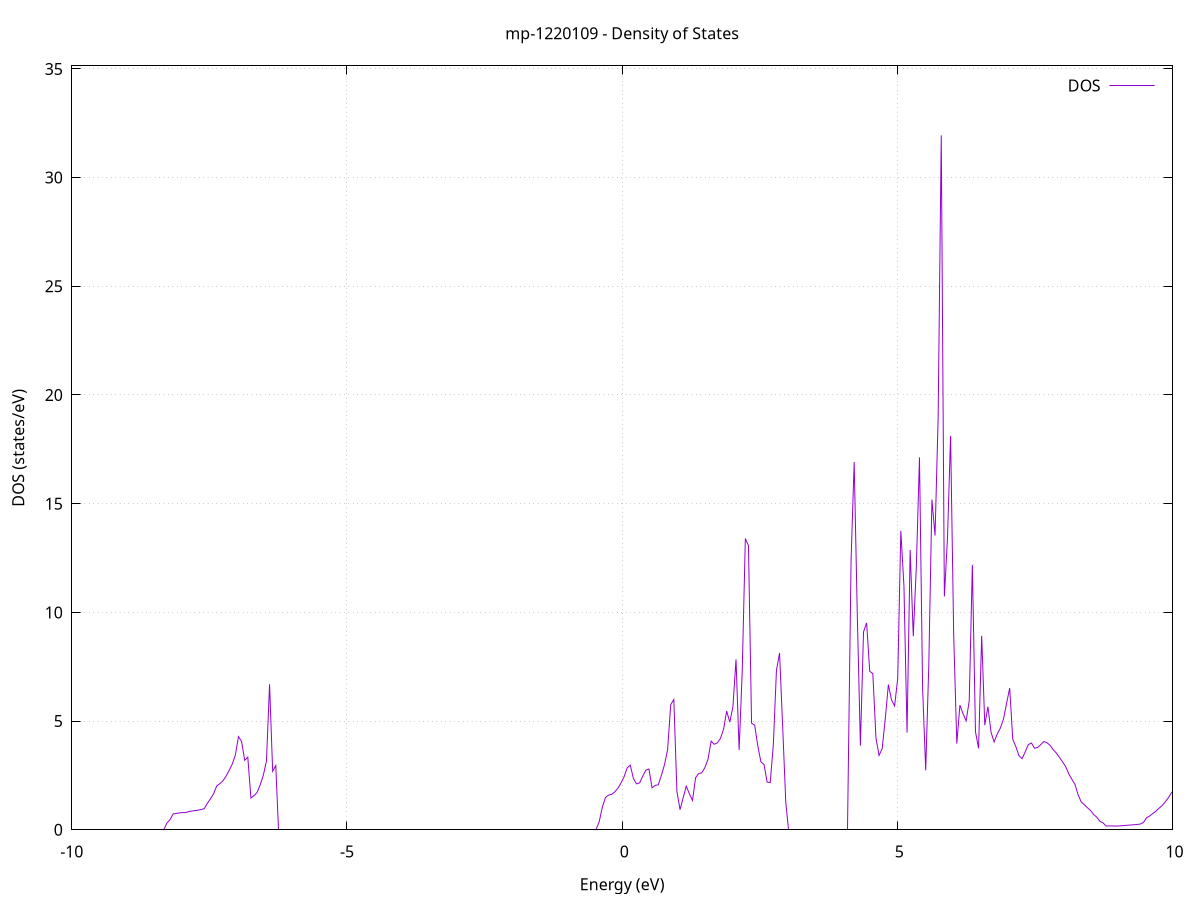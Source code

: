 set title 'mp-1220109 - Density of States'
set xlabel 'Energy (eV)'
set ylabel 'DOS (states/eV)'
set grid
set xrange [-10:10]
set yrange [0:35.139]
set xzeroaxis lt -1
set terminal png size 800,600
set output 'mp-1220109_dos_gnuplot.png'
plot '-' using 1:2 with lines title 'DOS'
-61.893800 0.000000
-61.837200 0.000000
-61.780700 0.000000
-61.724200 0.000000
-61.667700 0.000000
-61.611200 0.000000
-61.554700 0.000000
-61.498200 0.000000
-61.441700 0.000000
-61.385200 0.000000
-61.328700 0.000000
-61.272200 0.000000
-61.215700 0.000000
-61.159200 0.000000
-61.102700 0.000000
-61.046200 0.000000
-60.989700 0.000000
-60.933200 0.000000
-60.876700 0.000000
-60.820200 0.000000
-60.763700 0.000000
-60.707200 0.000000
-60.650700 0.000000
-60.594200 0.000000
-60.537700 0.000000
-60.481100 0.000000
-60.424600 0.000000
-60.368100 0.000000
-60.311600 0.000000
-60.255100 0.000000
-60.198600 0.000000
-60.142100 0.000000
-60.085600 0.000000
-60.029100 0.000000
-59.972600 0.000000
-59.916100 0.000000
-59.859600 0.000000
-59.803100 0.000000
-59.746600 0.000000
-59.690100 0.000000
-59.633600 0.000000
-59.577100 0.000000
-59.520600 0.000000
-59.464100 0.000000
-59.407600 0.000000
-59.351100 0.000000
-59.294600 0.000000
-59.238100 0.000000
-59.181500 0.000000
-59.125000 0.000000
-59.068500 0.000000
-59.012000 0.000000
-58.955500 0.000000
-58.899000 0.000000
-58.842500 0.000000
-58.786000 0.000000
-58.729500 0.000000
-58.673000 0.000000
-58.616500 0.000000
-58.560000 0.000000
-58.503500 0.000000
-58.447000 0.000000
-58.390500 0.000000
-58.334000 0.000000
-58.277500 0.000000
-58.221000 0.000000
-58.164500 0.000000
-58.108000 0.000000
-58.051500 0.000000
-57.995000 0.000000
-57.938500 0.000000
-57.882000 0.000000
-57.825400 0.000000
-57.768900 0.000000
-57.712400 0.000000
-57.655900 0.000000
-57.599400 0.000000
-57.542900 0.000000
-57.486400 0.000000
-57.429900 0.000000
-57.373400 0.000000
-57.316900 0.000000
-57.260400 0.000000
-57.203900 0.000000
-57.147400 0.000000
-57.090900 0.000000
-57.034400 0.000000
-56.977900 0.000000
-56.921400 0.000000
-56.864900 0.000000
-56.808400 0.000000
-56.751900 836.619900
-56.695400 0.000000
-56.638900 0.000000
-56.582400 0.000000
-56.525900 0.000000
-56.469300 0.000000
-56.412800 61.829000
-56.356300 0.000000
-56.299800 0.000000
-56.243300 0.000000
-56.186800 0.000000
-56.130300 0.000000
-56.073800 635.413100
-56.017300 0.000000
-55.960800 0.000000
-55.904300 0.000000
-55.847800 0.000000
-55.791300 0.000000
-55.734800 0.000000
-55.678300 0.000000
-55.621800 0.000000
-55.565300 0.000000
-55.508800 0.000000
-55.452300 0.000000
-55.395800 0.000000
-55.339300 0.000000
-55.282800 0.000000
-55.226300 0.000000
-55.169700 0.000000
-55.113200 0.000000
-55.056700 0.000000
-55.000200 0.000000
-54.943700 0.000000
-54.887200 0.000000
-54.830700 0.000000
-54.774200 0.000000
-54.717700 0.000000
-54.661200 0.000000
-54.604700 0.000000
-54.548200 0.000000
-54.491700 0.000000
-54.435200 0.000000
-54.378700 0.000000
-54.322200 0.000000
-54.265700 0.000000
-54.209200 0.000000
-54.152700 0.000000
-54.096200 0.000000
-54.039700 0.000000
-53.983200 0.000000
-53.926700 0.000000
-53.870200 0.000000
-53.813600 0.000000
-53.757100 0.000000
-53.700600 0.000000
-53.644100 0.000000
-53.587600 0.000000
-53.531100 0.000000
-53.474600 0.000000
-53.418100 0.000000
-53.361600 0.000000
-53.305100 0.000000
-53.248600 0.000000
-53.192100 0.000000
-53.135600 0.000000
-53.079100 0.000000
-53.022600 0.000000
-52.966100 0.000000
-52.909600 0.000000
-52.853100 0.000000
-52.796600 0.000000
-52.740100 0.000000
-52.683600 0.000000
-52.627100 0.000000
-52.570600 0.000000
-52.514100 0.000000
-52.457500 0.000000
-52.401000 0.000000
-52.344500 0.000000
-52.288000 0.000000
-52.231500 0.000000
-52.175000 0.000000
-52.118500 0.000000
-52.062000 0.000000
-52.005500 0.000000
-51.949000 0.000000
-51.892500 0.000000
-51.836000 0.000000
-51.779500 0.000000
-51.723000 0.000000
-51.666500 0.000000
-51.610000 0.000000
-51.553500 0.000000
-51.497000 0.000000
-51.440500 0.000000
-51.384000 0.000000
-51.327500 0.000000
-51.271000 0.000000
-51.214500 0.000000
-51.157900 0.000000
-51.101400 0.000000
-51.044900 0.000000
-50.988400 0.000000
-50.931900 0.000000
-50.875400 0.000000
-50.818900 0.000000
-50.762400 0.000000
-50.705900 0.000000
-50.649400 0.000000
-50.592900 0.000000
-50.536400 0.000000
-50.479900 0.000000
-50.423400 0.000000
-50.366900 0.000000
-50.310400 0.000000
-50.253900 0.000000
-50.197400 0.000000
-50.140900 0.000000
-50.084400 0.000000
-50.027900 0.000000
-49.971400 0.000000
-49.914900 0.000000
-49.858400 0.000000
-49.801800 0.000000
-49.745300 0.000000
-49.688800 0.000000
-49.632300 0.000000
-49.575800 0.000000
-49.519300 0.000000
-49.462800 0.000000
-49.406300 0.000000
-49.349800 0.000000
-49.293300 0.000000
-49.236800 0.000000
-49.180300 0.000000
-49.123800 0.000000
-49.067300 0.000000
-49.010800 0.000000
-48.954300 0.000000
-48.897800 0.000000
-48.841300 0.000000
-48.784800 0.000000
-48.728300 0.000000
-48.671800 0.000000
-48.615300 0.000000
-48.558800 0.000000
-48.502300 0.000000
-48.445700 0.000000
-48.389200 0.000000
-48.332700 0.000000
-48.276200 0.000000
-48.219700 0.000000
-48.163200 0.000000
-48.106700 0.000000
-48.050200 0.000000
-47.993700 0.000000
-47.937200 0.000000
-47.880700 0.000000
-47.824200 0.000000
-47.767700 0.000000
-47.711200 0.000000
-47.654700 0.000000
-47.598200 0.000000
-47.541700 0.000000
-47.485200 0.000000
-47.428700 0.000000
-47.372200 0.000000
-47.315700 0.000000
-47.259200 0.000000
-47.202700 0.000000
-47.146100 0.000000
-47.089600 0.000000
-47.033100 0.000000
-46.976600 0.000000
-46.920100 0.000000
-46.863600 0.000000
-46.807100 0.000000
-46.750600 0.000000
-46.694100 0.000000
-46.637600 0.000000
-46.581100 0.000000
-46.524600 0.000000
-46.468100 0.000000
-46.411600 0.000000
-46.355100 0.000000
-46.298600 0.000000
-46.242100 0.000000
-46.185600 0.000000
-46.129100 0.000000
-46.072600 0.000000
-46.016100 0.000000
-45.959600 0.000000
-45.903100 0.000000
-45.846600 0.000000
-45.790000 0.000000
-45.733500 0.000000
-45.677000 0.000000
-45.620500 0.000000
-45.564000 0.000000
-45.507500 0.000000
-45.451000 0.000000
-45.394500 0.000000
-45.338000 0.000000
-45.281500 0.000000
-45.225000 0.000000
-45.168500 0.000000
-45.112000 0.000000
-45.055500 0.000000
-44.999000 0.000000
-44.942500 0.000000
-44.886000 0.000000
-44.829500 0.000000
-44.773000 0.000000
-44.716500 0.000000
-44.660000 0.000000
-44.603500 0.000000
-44.547000 0.000000
-44.490500 0.000000
-44.433900 0.000000
-44.377400 0.000000
-44.320900 0.000000
-44.264400 0.000000
-44.207900 0.000000
-44.151400 0.000000
-44.094900 0.000000
-44.038400 0.000000
-43.981900 0.000000
-43.925400 0.000000
-43.868900 0.000000
-43.812400 0.000000
-43.755900 0.000000
-43.699400 0.000000
-43.642900 0.000000
-43.586400 0.000000
-43.529900 0.000000
-43.473400 0.000000
-43.416900 0.000000
-43.360400 0.000000
-43.303900 0.000000
-43.247400 0.000000
-43.190900 0.000000
-43.134300 0.000000
-43.077800 0.000000
-43.021300 0.000000
-42.964800 0.000000
-42.908300 0.000000
-42.851800 0.000000
-42.795300 0.000000
-42.738800 0.000000
-42.682300 0.000000
-42.625800 0.000000
-42.569300 0.000000
-42.512800 0.000000
-42.456300 0.000000
-42.399800 0.000000
-42.343300 0.000000
-42.286800 0.000000
-42.230300 0.000000
-42.173800 0.000000
-42.117300 0.000000
-42.060800 0.000000
-42.004300 0.000000
-41.947800 0.000000
-41.891300 0.000000
-41.834800 0.000000
-41.778200 0.000000
-41.721700 0.000000
-41.665200 0.000000
-41.608700 0.000000
-41.552200 0.000000
-41.495700 0.000000
-41.439200 0.000000
-41.382700 0.000000
-41.326200 0.000000
-41.269700 0.000000
-41.213200 0.000000
-41.156700 0.000000
-41.100200 0.000000
-41.043700 0.000000
-40.987200 0.000000
-40.930700 0.000000
-40.874200 0.000000
-40.817700 0.000000
-40.761200 0.000000
-40.704700 0.000000
-40.648200 0.000000
-40.591700 0.000000
-40.535200 0.000000
-40.478700 0.000000
-40.422100 0.000000
-40.365600 0.000000
-40.309100 0.000000
-40.252600 0.000000
-40.196100 0.000000
-40.139600 0.000000
-40.083100 0.000000
-40.026600 0.000000
-39.970100 0.000000
-39.913600 0.000000
-39.857100 0.000000
-39.800600 0.000000
-39.744100 0.000000
-39.687600 0.000000
-39.631100 0.000000
-39.574600 0.000000
-39.518100 0.000000
-39.461600 0.000000
-39.405100 0.000000
-39.348600 0.000000
-39.292100 0.000000
-39.235600 0.000000
-39.179100 0.000000
-39.122500 0.000000
-39.066000 0.000000
-39.009500 0.000000
-38.953000 0.000000
-38.896500 0.000000
-38.840000 0.000000
-38.783500 0.000000
-38.727000 0.000000
-38.670500 0.000000
-38.614000 0.000000
-38.557500 0.000000
-38.501000 0.000000
-38.444500 0.000000
-38.388000 0.000000
-38.331500 0.000000
-38.275000 0.000000
-38.218500 0.000000
-38.162000 0.000000
-38.105500 0.000000
-38.049000 0.000000
-37.992500 0.000000
-37.936000 0.000000
-37.879500 0.000000
-37.823000 0.000000
-37.766400 0.000000
-37.709900 0.000000
-37.653400 0.000000
-37.596900 0.000000
-37.540400 0.000000
-37.483900 0.000000
-37.427400 0.000000
-37.370900 0.000000
-37.314400 0.000000
-37.257900 0.000000
-37.201400 0.000000
-37.144900 0.000000
-37.088400 0.000000
-37.031900 0.000000
-36.975400 0.000000
-36.918900 0.000000
-36.862400 0.000000
-36.805900 0.000000
-36.749400 0.000000
-36.692900 0.000000
-36.636400 0.000000
-36.579900 0.000000
-36.523400 0.000000
-36.466900 0.000000
-36.410300 0.000000
-36.353800 0.000000
-36.297300 0.000000
-36.240800 0.000000
-36.184300 0.000000
-36.127800 0.000000
-36.071300 0.000000
-36.014800 0.000000
-35.958300 0.000000
-35.901800 0.000000
-35.845300 0.000000
-35.788800 0.000000
-35.732300 0.000000
-35.675800 0.000000
-35.619300 0.000000
-35.562800 0.000000
-35.506300 0.000000
-35.449800 0.000000
-35.393300 0.000000
-35.336800 0.000000
-35.280300 0.000000
-35.223800 0.000000
-35.167300 0.000000
-35.110700 0.000000
-35.054200 0.000000
-34.997700 0.000000
-34.941200 0.000000
-34.884700 0.000000
-34.828200 0.000000
-34.771700 0.000000
-34.715200 0.000000
-34.658700 0.000000
-34.602200 0.000000
-34.545700 0.000000
-34.489200 0.000000
-34.432700 0.000000
-34.376200 0.000000
-34.319700 0.000000
-34.263200 0.000000
-34.206700 0.000000
-34.150200 0.000000
-34.093700 0.000000
-34.037200 0.000000
-33.980700 0.000000
-33.924200 0.000000
-33.867700 0.000000
-33.811200 0.000000
-33.754600 0.000000
-33.698100 0.000000
-33.641600 0.000000
-33.585100 0.000000
-33.528600 0.000000
-33.472100 0.000000
-33.415600 0.000000
-33.359100 0.000000
-33.302600 0.000000
-33.246100 0.000000
-33.189600 0.000000
-33.133100 0.000000
-33.076600 0.000000
-33.020100 0.000000
-32.963600 0.000000
-32.907100 0.000000
-32.850600 0.000000
-32.794100 0.000000
-32.737600 0.000000
-32.681100 0.000000
-32.624600 0.000000
-32.568100 0.000000
-32.511600 0.000000
-32.455100 0.000000
-32.398500 0.000000
-32.342000 0.000000
-32.285500 0.000000
-32.229000 0.000000
-32.172500 0.000000
-32.116000 0.000000
-32.059500 0.000000
-32.003000 0.000000
-31.946500 0.000000
-31.890000 0.000000
-31.833500 0.000000
-31.777000 0.000000
-31.720500 0.000000
-31.664000 0.000000
-31.607500 0.000000
-31.551000 0.000000
-31.494500 0.000000
-31.438000 0.000000
-31.381500 0.000000
-31.325000 0.000000
-31.268500 0.000000
-31.212000 0.000000
-31.155500 0.000000
-31.098900 0.000000
-31.042400 0.000000
-30.985900 0.000000
-30.929400 0.000000
-30.872900 0.000000
-30.816400 0.000000
-30.759900 0.000000
-30.703400 0.000000
-30.646900 0.000000
-30.590400 0.000000
-30.533900 0.000000
-30.477400 0.000000
-30.420900 0.000000
-30.364400 0.000000
-30.307900 0.000000
-30.251400 0.000000
-30.194900 0.000000
-30.138400 0.000000
-30.081900 0.000000
-30.025400 0.000000
-29.968900 0.000000
-29.912400 0.000000
-29.855900 0.000000
-29.799400 0.000000
-29.742800 0.000000
-29.686300 0.000000
-29.629800 0.000000
-29.573300 0.000000
-29.516800 0.000000
-29.460300 0.000000
-29.403800 0.000000
-29.347300 0.000000
-29.290800 0.000000
-29.234300 0.000000
-29.177800 0.000000
-29.121300 0.000000
-29.064800 0.000000
-29.008300 0.000000
-28.951800 0.000000
-28.895300 0.000000
-28.838800 0.000000
-28.782300 0.000000
-28.725800 0.000000
-28.669300 0.000000
-28.612800 0.000000
-28.556300 0.000000
-28.499800 0.000000
-28.443300 0.000000
-28.386700 0.000000
-28.330200 0.000000
-28.273700 0.000000
-28.217200 0.000000
-28.160700 0.000000
-28.104200 0.000000
-28.047700 0.000000
-27.991200 0.000000
-27.934700 0.000000
-27.878200 0.000000
-27.821700 0.000000
-27.765200 0.000000
-27.708700 0.000000
-27.652200 0.000000
-27.595700 0.000000
-27.539200 0.000000
-27.482700 0.000000
-27.426200 0.000000
-27.369700 0.000000
-27.313200 0.000000
-27.256700 0.000000
-27.200200 0.000000
-27.143700 0.000000
-27.087100 0.000000
-27.030600 0.000000
-26.974100 0.000000
-26.917600 0.000000
-26.861100 0.000000
-26.804600 0.000000
-26.748100 0.000000
-26.691600 0.000000
-26.635100 0.000000
-26.578600 0.000000
-26.522100 0.000000
-26.465600 0.000000
-26.409100 0.000000
-26.352600 0.000000
-26.296100 0.000000
-26.239600 0.000000
-26.183100 0.000000
-26.126600 0.000000
-26.070100 0.000000
-26.013600 0.000000
-25.957100 0.000000
-25.900600 0.000000
-25.844100 0.000000
-25.787600 0.000000
-25.731000 0.000000
-25.674500 0.000000
-25.618000 0.000000
-25.561500 0.000000
-25.505000 0.000000
-25.448500 0.000000
-25.392000 0.000000
-25.335500 0.000000
-25.279000 0.000000
-25.222500 0.000000
-25.166000 0.000000
-25.109500 0.000000
-25.053000 0.000000
-24.996500 0.000000
-24.940000 0.000000
-24.883500 0.000000
-24.827000 0.000000
-24.770500 0.000000
-24.714000 0.000000
-24.657500 0.000000
-24.601000 0.000000
-24.544500 0.000000
-24.488000 0.000000
-24.431400 0.000000
-24.374900 0.000000
-24.318400 0.000000
-24.261900 0.000000
-24.205400 0.000000
-24.148900 0.000000
-24.092400 0.000000
-24.035900 0.000000
-23.979400 0.000000
-23.922900 0.000000
-23.866400 0.000000
-23.809900 0.000000
-23.753400 0.000000
-23.696900 0.000000
-23.640400 0.000000
-23.583900 0.000000
-23.527400 0.000000
-23.470900 0.000000
-23.414400 0.000000
-23.357900 0.000000
-23.301400 0.000000
-23.244900 0.000000
-23.188400 0.000000
-23.131900 0.000000
-23.075300 0.000000
-23.018800 0.000000
-22.962300 0.000000
-22.905800 0.000000
-22.849300 0.000000
-22.792800 0.000000
-22.736300 0.000000
-22.679800 0.000000
-22.623300 0.000000
-22.566800 0.000000
-22.510300 0.000000
-22.453800 0.000000
-22.397300 0.000000
-22.340800 0.000000
-22.284300 0.000000
-22.227800 0.000000
-22.171300 0.000000
-22.114800 0.000000
-22.058300 0.000000
-22.001800 0.000000
-21.945300 0.000000
-21.888800 0.000000
-21.832300 0.000000
-21.775800 0.000000
-21.719200 0.000000
-21.662700 0.000000
-21.606200 0.000000
-21.549700 0.000000
-21.493200 0.000000
-21.436700 0.000000
-21.380200 0.000000
-21.323700 0.000000
-21.267200 0.000000
-21.210700 0.000000
-21.154200 0.000000
-21.097700 0.000000
-21.041200 0.000000
-20.984700 0.000000
-20.928200 0.000000
-20.871700 0.000000
-20.815200 0.000000
-20.758700 0.000000
-20.702200 0.000000
-20.645700 0.000000
-20.589200 0.000000
-20.532700 0.000000
-20.476200 0.000000
-20.419600 0.000000
-20.363100 0.000000
-20.306600 0.000000
-20.250100 0.000000
-20.193600 0.000000
-20.137100 0.000000
-20.080600 0.000000
-20.024100 0.000000
-19.967600 0.000000
-19.911100 0.000000
-19.854600 0.000000
-19.798100 0.000000
-19.741600 0.000000
-19.685100 0.000000
-19.628600 0.000000
-19.572100 0.000000
-19.515600 0.000000
-19.459100 0.000000
-19.402600 0.000000
-19.346100 0.000000
-19.289600 0.000000
-19.233100 0.000000
-19.176600 0.000000
-19.120100 0.000000
-19.063500 0.000000
-19.007000 0.000000
-18.950500 0.000000
-18.894000 0.000000
-18.837500 0.000000
-18.781000 0.000000
-18.724500 0.000000
-18.668000 0.000000
-18.611500 0.000000
-18.555000 0.000000
-18.498500 0.000000
-18.442000 0.000000
-18.385500 0.000000
-18.329000 0.000000
-18.272500 0.000000
-18.216000 0.000000
-18.159500 0.000000
-18.103000 0.000000
-18.046500 0.000000
-17.990000 0.000000
-17.933500 0.000000
-17.877000 0.000000
-17.820500 0.000000
-17.764000 0.000000
-17.707400 0.000000
-17.650900 0.000000
-17.594400 0.000000
-17.537900 0.000000
-17.481400 0.000000
-17.424900 0.000000
-17.368400 0.000000
-17.311900 0.000000
-17.255400 0.000000
-17.198900 0.000000
-17.142400 0.000000
-17.085900 0.000000
-17.029400 0.000000
-16.972900 0.000000
-16.916400 0.000000
-16.859900 0.000000
-16.803400 0.000000
-16.746900 0.000000
-16.690400 0.000000
-16.633900 0.000000
-16.577400 0.000000
-16.520900 0.000000
-16.464400 0.000000
-16.407800 0.000000
-16.351300 0.000000
-16.294800 0.000000
-16.238300 0.000000
-16.181800 0.000000
-16.125300 0.000000
-16.068800 0.000000
-16.012300 0.000000
-15.955800 0.000000
-15.899300 0.000000
-15.842800 0.000000
-15.786300 0.000000
-15.729800 0.000000
-15.673300 0.000000
-15.616800 0.000000
-15.560300 0.000000
-15.503800 0.000000
-15.447300 0.000000
-15.390800 0.000000
-15.334300 0.000000
-15.277800 0.000000
-15.221300 0.000000
-15.164800 0.000000
-15.108300 0.000000
-15.051700 0.000000
-14.995200 0.000000
-14.938700 0.000000
-14.882200 0.000000
-14.825700 0.000000
-14.769200 0.000000
-14.712700 0.000000
-14.656200 0.000000
-14.599700 0.000000
-14.543200 0.000000
-14.486700 0.000000
-14.430200 0.000000
-14.373700 0.000000
-14.317200 0.000000
-14.260700 0.000000
-14.204200 0.000000
-14.147700 0.000000
-14.091200 0.000000
-14.034700 0.000000
-13.978200 0.000000
-13.921700 0.000000
-13.865200 0.000000
-13.808700 0.000000
-13.752200 0.000000
-13.695600 0.000000
-13.639100 0.000000
-13.582600 0.000000
-13.526100 0.000000
-13.469600 0.000000
-13.413100 0.000000
-13.356600 0.000000
-13.300100 0.000000
-13.243600 0.000000
-13.187100 0.000000
-13.130600 0.000000
-13.074100 0.000000
-13.017600 0.000000
-12.961100 0.000000
-12.904600 0.000000
-12.848100 0.000000
-12.791600 0.000000
-12.735100 0.000000
-12.678600 0.000000
-12.622100 0.000000
-12.565600 0.000000
-12.509100 0.000000
-12.452600 0.000000
-12.396000 0.000000
-12.339500 0.000000
-12.283000 0.000000
-12.226500 0.000000
-12.170000 0.000000
-12.113500 0.000000
-12.057000 0.000000
-12.000500 0.000000
-11.944000 0.000000
-11.887500 0.000000
-11.831000 0.000000
-11.774500 0.000000
-11.718000 0.000000
-11.661500 0.000000
-11.605000 0.000000
-11.548500 0.000000
-11.492000 0.000000
-11.435500 0.000000
-11.379000 0.000000
-11.322500 0.000000
-11.266000 0.000000
-11.209500 0.000000
-11.153000 0.000000
-11.096500 0.000000
-11.039900 0.000000
-10.983400 0.000000
-10.926900 0.000000
-10.870400 0.000000
-10.813900 0.000000
-10.757400 0.000000
-10.700900 0.000000
-10.644400 0.000000
-10.587900 0.000000
-10.531400 0.000000
-10.474900 0.000000
-10.418400 0.000000
-10.361900 0.000000
-10.305400 0.000000
-10.248900 0.000000
-10.192400 0.000000
-10.135900 0.000000
-10.079400 0.000000
-10.022900 0.000000
-9.966400 0.000000
-9.909900 0.000000
-9.853400 0.000000
-9.796900 0.000000
-9.740400 0.000000
-9.683800 0.000000
-9.627300 0.000000
-9.570800 0.000000
-9.514300 0.000000
-9.457800 0.000000
-9.401300 0.000000
-9.344800 0.000000
-9.288300 0.000000
-9.231800 0.000000
-9.175300 0.000000
-9.118800 0.000000
-9.062300 0.000000
-9.005800 0.000000
-8.949300 0.000000
-8.892800 0.000000
-8.836300 0.000000
-8.779800 0.000000
-8.723300 0.000000
-8.666800 0.000000
-8.610300 0.000000
-8.553800 0.000000
-8.497300 0.000000
-8.440800 0.000000
-8.384200 0.000000
-8.327700 0.005000
-8.271200 0.311000
-8.214700 0.466700
-8.158200 0.729900
-8.101700 0.750500
-8.045200 0.776300
-7.988700 0.789900
-7.932200 0.794400
-7.875700 0.835600
-7.819200 0.861000
-7.762700 0.881700
-7.706200 0.902000
-7.649700 0.933400
-7.593200 0.969700
-7.536700 1.218500
-7.480200 1.421500
-7.423700 1.658200
-7.367200 2.014600
-7.310700 2.122900
-7.254200 2.248000
-7.197700 2.460700
-7.141200 2.729500
-7.084700 3.019100
-7.028100 3.435400
-6.971600 4.285200
-6.915100 4.070900
-6.858600 3.193700
-6.802100 3.340800
-6.745600 1.462200
-6.689100 1.568700
-6.632600 1.720500
-6.576100 2.072000
-6.519600 2.510900
-6.463100 3.163000
-6.406600 6.691900
-6.350100 2.690700
-6.293600 2.953700
-6.237100 0.000000
-6.180600 0.000000
-6.124100 0.000000
-6.067600 0.000000
-6.011100 0.000000
-5.954600 0.000000
-5.898100 0.000000
-5.841600 0.000000
-5.785100 0.000000
-5.728600 0.000000
-5.672000 0.000000
-5.615500 0.000000
-5.559000 0.000000
-5.502500 0.000000
-5.446000 0.000000
-5.389500 0.000000
-5.333000 0.000000
-5.276500 0.000000
-5.220000 0.000000
-5.163500 0.000000
-5.107000 0.000000
-5.050500 0.000000
-4.994000 0.000000
-4.937500 0.000000
-4.881000 0.000000
-4.824500 0.000000
-4.768000 0.000000
-4.711500 0.000000
-4.655000 0.000000
-4.598500 0.000000
-4.542000 0.000000
-4.485500 0.000000
-4.429000 0.000000
-4.372400 0.000000
-4.315900 0.000000
-4.259400 0.000000
-4.202900 0.000000
-4.146400 0.000000
-4.089900 0.000000
-4.033400 0.000000
-3.976900 0.000000
-3.920400 0.000000
-3.863900 0.000000
-3.807400 0.000000
-3.750900 0.000000
-3.694400 0.000000
-3.637900 0.000000
-3.581400 0.000000
-3.524900 0.000000
-3.468400 0.000000
-3.411900 0.000000
-3.355400 0.000000
-3.298900 0.000000
-3.242400 0.000000
-3.185900 0.000000
-3.129400 0.000000
-3.072900 0.000000
-3.016300 0.000000
-2.959800 0.000000
-2.903300 0.000000
-2.846800 0.000000
-2.790300 0.000000
-2.733800 0.000000
-2.677300 0.000000
-2.620800 0.000000
-2.564300 0.000000
-2.507800 0.000000
-2.451300 0.000000
-2.394800 0.000000
-2.338300 0.000000
-2.281800 0.000000
-2.225300 0.000000
-2.168800 0.000000
-2.112300 0.000000
-2.055800 0.000000
-1.999300 0.000000
-1.942800 0.000000
-1.886300 0.000000
-1.829800 0.000000
-1.773300 0.000000
-1.716800 0.000000
-1.660200 0.000000
-1.603700 0.000000
-1.547200 0.000000
-1.490700 0.000000
-1.434200 0.000000
-1.377700 0.000000
-1.321200 0.000000
-1.264700 0.000000
-1.208200 0.000000
-1.151700 0.000000
-1.095200 0.000000
-1.038700 0.000000
-0.982200 0.000000
-0.925700 0.000000
-0.869200 0.000000
-0.812700 0.000000
-0.756200 0.000000
-0.699700 0.000000
-0.643200 0.000000
-0.586700 0.000000
-0.530200 0.000000
-0.473700 0.004800
-0.417200 0.370400
-0.360600 1.033100
-0.304100 1.480000
-0.247600 1.594600
-0.191100 1.630100
-0.134600 1.739800
-0.078100 1.909800
-0.021600 2.146500
0.034900 2.437500
0.091400 2.847400
0.147900 2.973400
0.204400 2.362700
0.260900 2.111300
0.317400 2.157300
0.373900 2.462500
0.430400 2.737600
0.486900 2.795600
0.543400 1.929100
0.599900 2.044200
0.656400 2.070200
0.712900 2.501800
0.769400 2.991900
0.825900 3.683400
0.882400 5.752300
0.938900 5.992800
0.995500 1.757600
1.052000 0.924500
1.108500 1.467700
1.165000 2.004700
1.221500 1.654600
1.278000 1.349600
1.334500 2.395000
1.391000 2.586800
1.447500 2.621800
1.504000 2.862100
1.560500 3.249100
1.617000 4.080900
1.673500 3.932800
1.730000 4.001900
1.786500 4.202700
1.843000 4.628400
1.899500 5.462900
1.956000 4.950900
2.012500 5.646000
2.069000 7.834400
2.125500 3.672200
2.182000 7.302400
2.238500 13.397700
2.295000 13.071500
2.351600 4.903900
2.408100 4.812200
2.464600 3.860600
2.521100 3.124000
2.577600 3.004800
2.634100 2.193800
2.690600 2.177100
2.747100 3.903500
2.803600 7.331600
2.860100 8.128800
2.916600 4.744600
2.973100 1.267600
3.029600 0.000000
3.086100 0.000000
3.142600 0.000000
3.199100 0.000000
3.255600 0.000000
3.312100 0.000000
3.368600 0.000000
3.425100 0.000000
3.481600 0.000000
3.538100 0.000000
3.594600 0.000000
3.651200 0.000000
3.707700 0.000000
3.764200 0.000000
3.820700 0.000000
3.877200 0.000000
3.933700 0.000000
3.990200 0.000000
4.046700 0.000000
4.103200 0.000000
4.159700 12.396400
4.216200 16.921300
4.272700 9.881400
4.329200 3.868500
4.385700 9.100200
4.442200 9.518200
4.498700 7.290900
4.555200 7.181700
4.611700 4.222200
4.668200 3.419000
4.724700 3.731600
4.781200 5.115800
4.837700 6.677200
4.894200 5.971800
4.950700 5.699000
5.007300 6.961400
5.063800 13.751200
5.120300 11.218900
5.176800 4.469600
5.233300 12.868700
5.289800 8.903800
5.346300 12.154800
5.402800 17.132900
5.459300 6.519800
5.515800 2.736400
5.572300 7.613000
5.628800 15.185100
5.685300 13.535100
5.741800 18.959600
5.798300 31.944400
5.854800 10.732500
5.911300 13.395200
5.967800 18.116200
6.024300 8.970500
6.080800 3.965700
6.137300 5.732700
6.193800 5.341500
6.250300 5.007700
6.306800 5.935100
6.363400 12.185900
6.419900 4.511000
6.476400 3.745600
6.532900 8.922000
6.589400 4.813700
6.645900 5.661000
6.702400 4.491300
6.758900 4.038800
6.815400 4.407400
6.871900 4.674400
6.928400 5.084000
6.984900 5.810200
7.041400 6.518600
7.097900 4.159900
7.154400 3.822200
7.210900 3.402300
7.267400 3.271500
7.323900 3.585700
7.380400 3.919100
7.436900 3.989800
7.493400 3.748700
7.549900 3.788200
7.606400 3.919200
7.663000 4.060200
7.719500 4.003200
7.776000 3.884800
7.832500 3.683000
7.889000 3.529700
7.945500 3.331600
8.002000 3.125100
8.058500 2.905900
8.115000 2.576500
8.171500 2.320700
8.228000 2.085700
8.284500 1.616800
8.341000 1.280400
8.397500 1.153500
8.454000 1.015100
8.510500 0.891800
8.567000 0.701900
8.623500 0.582400
8.680000 0.388700
8.736500 0.323000
8.793000 0.172200
8.849500 0.177500
8.906000 0.175200
8.962500 0.170000
9.019100 0.175000
9.075600 0.186000
9.132100 0.198200
9.188600 0.211600
9.245100 0.220500
9.301600 0.231300
9.358100 0.246100
9.414600 0.263600
9.471100 0.334200
9.527600 0.548800
9.584100 0.630200
9.640600 0.744900
9.697100 0.850300
9.753600 0.986900
9.810100 1.111100
9.866600 1.278100
9.923100 1.467900
9.979600 1.694100
10.036100 1.896900
10.092600 2.000500
10.149100 2.044700
10.205600 2.155300
10.262100 2.392000
10.318600 1.968300
10.375200 1.682800
10.431700 1.489500
10.488200 1.018200
10.544700 1.022100
10.601200 1.068600
10.657700 1.170000
10.714200 1.274100
10.770700 1.248100
10.827200 1.319500
10.883700 1.461600
10.940200 1.708900
10.996700 1.915900
11.053200 1.709200
11.109700 1.376600
11.166200 1.097900
11.222700 1.040200
11.279200 1.003500
11.335700 0.986800
11.392200 0.968700
11.448700 0.964200
11.505200 0.990300
11.561700 1.037900
11.618200 1.089000
11.674800 1.110900
11.731300 1.084500
11.787800 0.964800
11.844300 0.930700
11.900800 0.938000
11.957300 1.137800
12.013800 1.290800
12.070300 1.450900
12.126800 1.658600
12.183300 1.811900
12.239800 1.907100
12.296300 2.069100
12.352800 2.175000
12.409300 2.086500
12.465800 1.954000
12.522300 1.887700
12.578800 1.878600
12.635300 1.881700
12.691800 1.901100
12.748300 1.823400
12.804800 1.857600
12.861300 1.896500
12.917800 1.720700
12.974300 1.587800
13.030900 1.615400
13.087400 1.713000
13.143900 2.169400
13.200400 2.191300
13.256900 1.956800
13.313400 2.085000
13.369900 2.265900
13.426400 2.385300
13.482900 2.616400
13.539400 3.742200
13.595900 3.635700
13.652400 3.083400
13.708900 3.120400
13.765400 2.523500
13.821900 2.751200
13.878400 3.860800
13.934900 4.386900
13.991400 4.007600
14.047900 3.706400
14.104400 3.706700
14.160900 2.946100
14.217400 2.166900
14.273900 1.950900
14.330400 3.221900
14.387000 3.896200
14.443500 4.381200
14.500000 3.803700
14.556500 2.661200
14.613000 2.410700
14.669500 2.739700
14.726000 3.348600
14.782500 4.023600
14.839000 3.288400
14.895500 2.864700
14.952000 2.825600
15.008500 2.809300
15.065000 2.668600
15.121500 2.629500
15.178000 2.409000
15.234500 2.435400
15.291000 2.967600
15.347500 3.739500
15.404000 3.809000
15.460500 2.815200
15.517000 2.354500
15.573500 2.641000
15.630000 2.027200
15.686600 2.067200
15.743100 2.165900
15.799600 2.280500
15.856100 2.533200
15.912600 3.088400
15.969100 2.703000
16.025600 2.466300
16.082100 2.631000
16.138600 2.748300
16.195100 2.477600
16.251600 2.255600
16.308100 1.943100
16.364600 1.657900
16.421100 1.579300
16.477600 1.662500
16.534100 1.792200
16.590600 1.945500
16.647100 2.102500
16.703600 2.251300
16.760100 1.960600
16.816600 1.870100
16.873100 1.830200
16.929600 1.773400
16.986100 1.740200
17.042700 1.812500
17.099200 1.767400
17.155700 1.634000
17.212200 1.543700
17.268700 1.474300
17.325200 1.424400
17.381700 1.434300
17.438200 1.510900
17.494700 1.554000
17.551200 1.598200
17.607700 1.877300
17.664200 2.205100
17.720700 2.191400
17.777200 2.624400
17.833700 2.786800
17.890200 2.004800
17.946700 2.044100
18.003200 2.092500
18.059700 2.170200
18.116200 2.416900
18.172700 2.484100
18.229200 2.487700
18.285700 2.772300
18.342200 2.788300
18.398800 2.570100
18.455300 2.336700
18.511800 2.101100
18.568300 1.888900
18.624800 1.761300
18.681300 1.711600
18.737800 1.774600
18.794300 1.873900
18.850800 1.971900
18.907300 1.998400
18.963800 1.960400
19.020300 1.957000
19.076800 2.009700
19.133300 2.018300
19.189800 2.042300
19.246300 2.012600
19.302800 2.110100
19.359300 1.909100
19.415800 1.965100
19.472300 2.015300
19.528800 2.327900
19.585300 2.625500
19.641800 3.173700
19.698400 3.376700
19.754900 3.108600
19.811400 2.940700
19.867900 2.750200
19.924400 2.528900
19.980900 2.430300
20.037400 2.289400
20.093900 2.218100
20.150400 2.337000
20.206900 2.420700
20.263400 2.484500
20.319900 2.377200
20.376400 2.332700
20.432900 2.271200
20.489400 2.114600
20.545900 2.035900
20.602400 1.982800
20.658900 1.967300
20.715400 1.982100
20.771900 1.957700
20.828400 1.977600
20.884900 2.127300
20.941400 2.049800
20.997900 2.202500
21.054500 2.544900
21.111000 2.651500
21.167500 2.662900
21.224000 2.640200
21.280500 2.551900
21.337000 2.664100
21.393500 2.675300
21.450000 2.578600
21.506500 2.547900
21.563000 2.583600
21.619500 2.554800
21.676000 2.480800
21.732500 2.387800
21.789000 2.264800
21.845500 2.184900
21.902000 2.154900
21.958500 2.144000
22.015000 2.111500
22.071500 1.961500
22.128000 1.785100
22.184500 1.732300
22.241000 1.844300
22.297500 1.965400
22.354000 2.026600
22.410600 2.225800
22.467100 2.248000
22.523600 2.206500
22.580100 2.215400
22.636600 2.133100
22.693100 2.075300
22.749600 2.040600
22.806100 2.073200
22.862600 2.105400
22.919100 2.460700
22.975600 2.742700
23.032100 3.206700
23.088600 3.653100
23.145100 3.345900
23.201600 3.539600
23.258100 2.998400
23.314600 2.647900
23.371100 2.559900
23.427600 2.823300
23.484100 2.952100
23.540600 2.984900
23.597100 3.319000
23.653600 3.290700
23.710200 3.336000
23.766700 3.568000
23.823200 3.402700
23.879700 3.534500
23.936200 2.886300
23.992700 2.613800
24.049200 2.392400
24.105700 2.307200
24.162200 2.502900
24.218700 3.185100
24.275200 2.916000
24.331700 3.052600
24.388200 2.865900
24.444700 2.614900
24.501200 2.536200
24.557700 2.535400
24.614200 2.630100
24.670700 2.800100
24.727200 2.661400
24.783700 2.345000
24.840200 2.316400
24.896700 2.030900
24.953200 1.977100
25.009700 2.167900
25.066300 2.368200
25.122800 2.420700
25.179300 2.523500
25.235800 2.611600
25.292300 3.007900
25.348800 2.799900
25.405300 2.456800
25.461800 2.261700
25.518300 2.121900
25.574800 2.030800
25.631300 1.971900
25.687800 1.989700
25.744300 2.017300
25.800800 2.064900
25.857300 2.132400
25.913800 2.186900
25.970300 2.200700
26.026800 2.197900
26.083300 2.187400
26.139800 2.191400
26.196300 2.219500
26.252800 2.310900
26.309300 2.399800
26.365800 2.519400
26.422400 2.441800
26.478900 2.551500
26.535400 2.706200
26.591900 2.845000
26.648400 2.938800
26.704900 3.013500
26.761400 3.125200
26.817900 3.206100
26.874400 3.104700
26.930900 2.983400
26.987400 2.827100
27.043900 2.555000
27.100400 2.370300
27.156900 2.234100
27.213400 2.269900
27.269900 2.026800
27.326400 2.009900
27.382900 2.010200
27.439400 1.978000
27.495900 2.007100
27.552400 1.862700
27.608900 1.644100
27.665400 1.572200
27.722000 1.531000
27.778500 1.524300
27.835000 1.616500
27.891500 1.786600
27.948000 2.051600
28.004500 2.624200
28.061000 2.779100
28.117500 2.933100
28.174000 3.170000
28.230500 3.628600
28.287000 4.125700
28.343500 3.703700
28.400000 3.148400
28.456500 2.368900
28.513000 2.268700
28.569500 2.092800
28.626000 2.229100
28.682500 2.646000
28.739000 2.858400
28.795500 2.963300
28.852000 3.005200
28.908500 3.107900
28.965000 3.073700
29.021500 3.199400
29.078100 3.604300
29.134600 2.887800
29.191100 3.060100
29.247600 3.383000
29.304100 3.111300
29.360600 3.008800
29.417100 3.234300
29.473600 3.340800
29.530100 3.548700
29.586600 4.056600
29.643100 3.665300
29.699600 3.269800
29.756100 2.747500
29.812600 2.475200
29.869100 2.341600
29.925600 2.272300
29.982100 2.219700
30.038600 2.475400
30.095100 2.952700
30.151600 3.407600
30.208100 3.712900
30.264600 4.662300
30.321100 3.699300
30.377600 3.271900
30.434200 2.765200
30.490700 3.222300
30.547200 3.201500
30.603700 2.888500
30.660200 2.963300
30.716700 2.865600
30.773200 2.839400
30.829700 2.778000
30.886200 2.584000
30.942700 2.586800
30.999200 2.593000
31.055700 2.638400
31.112200 2.999800
31.168700 3.343600
31.225200 3.724100
31.281700 3.689800
31.338200 3.162600
31.394700 2.621100
31.451200 2.441700
31.507700 2.231800
31.564200 2.072700
31.620700 2.087800
31.677200 2.156600
31.733800 2.312100
31.790300 2.448500
31.846800 2.602800
31.903300 2.804200
31.959800 2.905800
32.016300 2.930300
32.072800 2.941000
32.129300 3.093000
32.185800 2.993800
32.242300 2.982000
32.298800 2.891000
32.355300 2.651200
32.411800 2.512800
32.468300 2.438300
32.524800 2.580700
32.581300 2.595300
32.637800 2.575800
32.694300 2.707000
32.750800 2.777600
32.807300 3.165900
32.863800 3.260000
32.920300 3.137000
32.976800 3.086700
33.033300 3.072000
33.089900 3.296100
33.146400 3.133600
33.202900 3.134900
33.259400 2.648300
33.315900 2.582200
33.372400 2.516300
33.428900 2.388800
33.485400 2.421400
33.541900 2.123700
33.598400 2.257500
33.654900 2.276600
33.711400 2.321100
33.767900 2.352100
33.824400 2.419300
33.880900 2.495000
33.937400 2.628800
33.993900 2.921400
34.050400 3.288300
34.106900 3.394600
34.163400 2.913800
34.219900 2.645300
34.276400 2.387600
34.332900 2.441100
34.389500 2.747100
34.446000 2.975200
34.502500 3.236900
34.559000 3.379900
34.615500 3.416900
34.672000 3.522200
34.728500 3.081300
34.785000 2.660200
34.841500 2.334600
34.898000 2.302700
34.954500 2.327600
35.011000 2.462200
35.067500 2.548400
35.124000 2.711100
35.180500 2.944500
35.237000 3.188700
35.293500 3.424900
35.350000 3.863600
35.406500 3.261600
35.463000 3.213800
35.519500 3.043500
35.576000 2.888500
35.632500 2.985700
35.689000 3.025500
35.745600 3.331900
35.802100 3.496800
35.858600 3.704800
35.915100 3.699800
35.971600 3.456800
36.028100 3.367300
36.084600 3.416000
36.141100 3.186900
36.197600 3.150300
36.254100 3.286600
36.310600 3.747000
36.367100 3.379300
36.423600 3.206900
36.480100 3.040100
36.536600 2.960200
36.593100 2.833100
36.649600 3.118100
36.706100 3.907800
36.762600 4.410400
36.819100 4.015300
36.875600 3.483100
36.932100 2.997000
36.988600 3.291500
37.045100 3.487500
37.101700 3.781700
37.158200 3.631900
37.214700 3.322100
37.271200 3.128900
37.327700 2.964300
37.384200 3.043700
37.440700 3.110100
37.497200 3.234700
37.553700 3.778100
37.610200 3.828700
37.666700 3.380300
37.723200 3.114700
37.779700 2.899800
37.836200 2.736600
37.892700 2.815200
37.949200 3.178700
38.005700 2.696900
38.062200 2.569200
38.118700 2.767600
38.175200 3.135800
38.231700 3.225700
38.288200 3.543900
38.344700 3.443800
38.401300 3.470900
38.457800 3.341400
38.514300 3.189200
38.570800 3.182300
38.627300 3.285300
38.683800 3.288200
38.740300 3.253300
38.796800 3.092600
38.853300 2.870100
38.909800 3.000600
38.966300 2.886300
39.022800 2.887800
39.079300 2.848300
39.135800 2.573000
39.192300 2.527400
39.248800 2.580700
39.305300 2.519800
39.361800 2.425000
39.418300 2.764000
39.474800 3.310800
39.531300 3.708300
39.587800 3.525200
39.644300 3.596800
39.700800 3.339500
39.757400 3.164200
39.813900 2.766600
39.870400 2.624900
39.926900 2.402200
39.983400 2.502500
40.039900 2.734800
40.096400 2.929600
40.152900 3.024600
40.209400 3.032500
40.265900 2.872400
40.322400 2.846600
40.378900 2.873900
40.435400 2.901700
40.491900 3.056400
40.548400 3.210400
40.604900 3.109700
40.661400 3.335600
40.717900 2.960800
40.774400 2.757400
40.830900 2.840500
40.887400 3.022200
40.943900 3.356200
41.000400 3.433000
41.056900 3.713500
41.113500 3.501500
41.170000 3.269200
41.226500 2.944500
41.283000 2.722100
41.339500 2.567400
41.396000 2.503200
41.452500 2.603300
41.509000 2.710000
41.565500 2.767900
41.622000 2.656700
41.678500 2.761300
41.735000 2.908500
41.791500 2.896300
41.848000 2.953600
41.904500 3.093300
41.961000 3.136500
42.017500 3.383400
42.074000 3.732800
42.130500 3.845000
42.187000 3.840300
42.243500 3.780500
42.300000 3.666800
42.356500 3.408900
42.413100 3.362700
42.469600 3.388900
42.526100 3.470700
42.582600 3.323200
42.639100 3.160700
42.695600 3.252600
42.752100 3.056700
42.808600 2.886900
42.865100 2.947400
42.921600 3.220500
42.978100 3.901500
43.034600 4.461400
43.091100 4.340800
43.147600 3.088900
43.204100 2.497000
43.260600 2.698700
43.317100 2.887900
43.373600 3.060100
43.430100 3.936800
43.486600 3.686700
43.543100 3.451500
43.599600 3.491200
43.656100 3.563000
43.712600 3.491800
43.769200 3.043300
43.825700 2.988700
43.882200 3.210400
43.938700 3.453500
43.995200 3.987700
44.051700 4.961500
44.108200 5.635600
44.164700 5.142300
44.221200 5.787200
44.277700 7.099500
44.334200 6.828100
44.390700 5.843700
44.447200 5.447800
44.503700 5.242400
44.560200 4.690600
44.616700 3.779100
44.673200 3.351300
44.729700 3.334600
44.786200 3.721300
44.842700 4.209400
44.899200 3.759800
44.955700 3.610700
45.012200 3.997400
45.068700 3.037300
45.125300 2.255500
45.181800 0.994200
45.238300 0.608800
45.294800 0.428700
45.351300 0.342200
45.407800 0.271900
45.464300 0.227900
45.520800 0.205500
45.577300 0.185600
45.633800 0.164500
45.690300 0.147300
45.746800 0.123400
45.803300 0.099600
45.859800 0.081900
45.916300 0.070400
45.972800 0.025200
46.029300 0.000000
46.085800 0.000000
46.142300 0.000000
46.198800 0.000000
46.255300 0.000000
46.311800 0.000000
46.368300 0.000000
46.424900 0.000000
46.481400 0.000000
46.537900 0.000000
46.594400 0.000000
46.650900 0.000000
46.707400 0.000000
46.763900 0.000000
46.820400 0.000000
46.876900 0.000000
46.933400 0.000000
46.989900 0.000000
47.046400 0.000000
47.102900 0.000000
47.159400 0.000000
47.215900 0.000000
47.272400 0.000000
47.328900 0.000000
47.385400 0.000000
47.441900 0.000000
47.498400 0.000000
47.554900 0.000000
47.611400 0.000000
47.667900 0.000000
47.724400 0.000000
47.781000 0.000000
47.837500 0.000000
47.894000 0.000000
47.950500 0.000000
48.007000 0.000000
48.063500 0.000000
48.120000 0.000000
48.176500 0.000000
48.233000 0.000000
48.289500 0.000000
48.346000 0.000000
48.402500 0.000000
48.459000 0.000000
48.515500 0.000000
48.572000 0.000000
48.628500 0.000000
48.685000 0.000000
48.741500 0.000000
48.798000 0.000000
48.854500 0.000000
48.911000 0.000000
48.967500 0.000000
49.024000 0.000000
49.080500 0.000000
49.137100 0.000000
49.193600 0.000000
49.250100 0.000000
49.306600 0.000000
49.363100 0.000000
49.419600 0.000000
49.476100 0.000000
49.532600 0.000000
49.589100 0.000000
49.645600 0.000000
49.702100 0.000000
49.758600 0.000000
49.815100 0.000000
49.871600 0.000000
49.928100 0.000000
49.984600 0.000000
50.041100 0.000000
50.097600 0.000000
50.154100 0.000000
50.210600 0.000000
50.267100 0.000000
50.323600 0.000000
50.380100 0.000000
50.436700 0.000000
50.493200 0.000000
50.549700 0.000000
50.606200 0.000000
50.662700 0.000000
50.719200 0.000000
50.775700 0.000000
50.832200 0.000000
50.888700 0.000000
50.945200 0.000000
51.001700 0.000000
51.058200 0.000000
51.114700 0.000000
e

